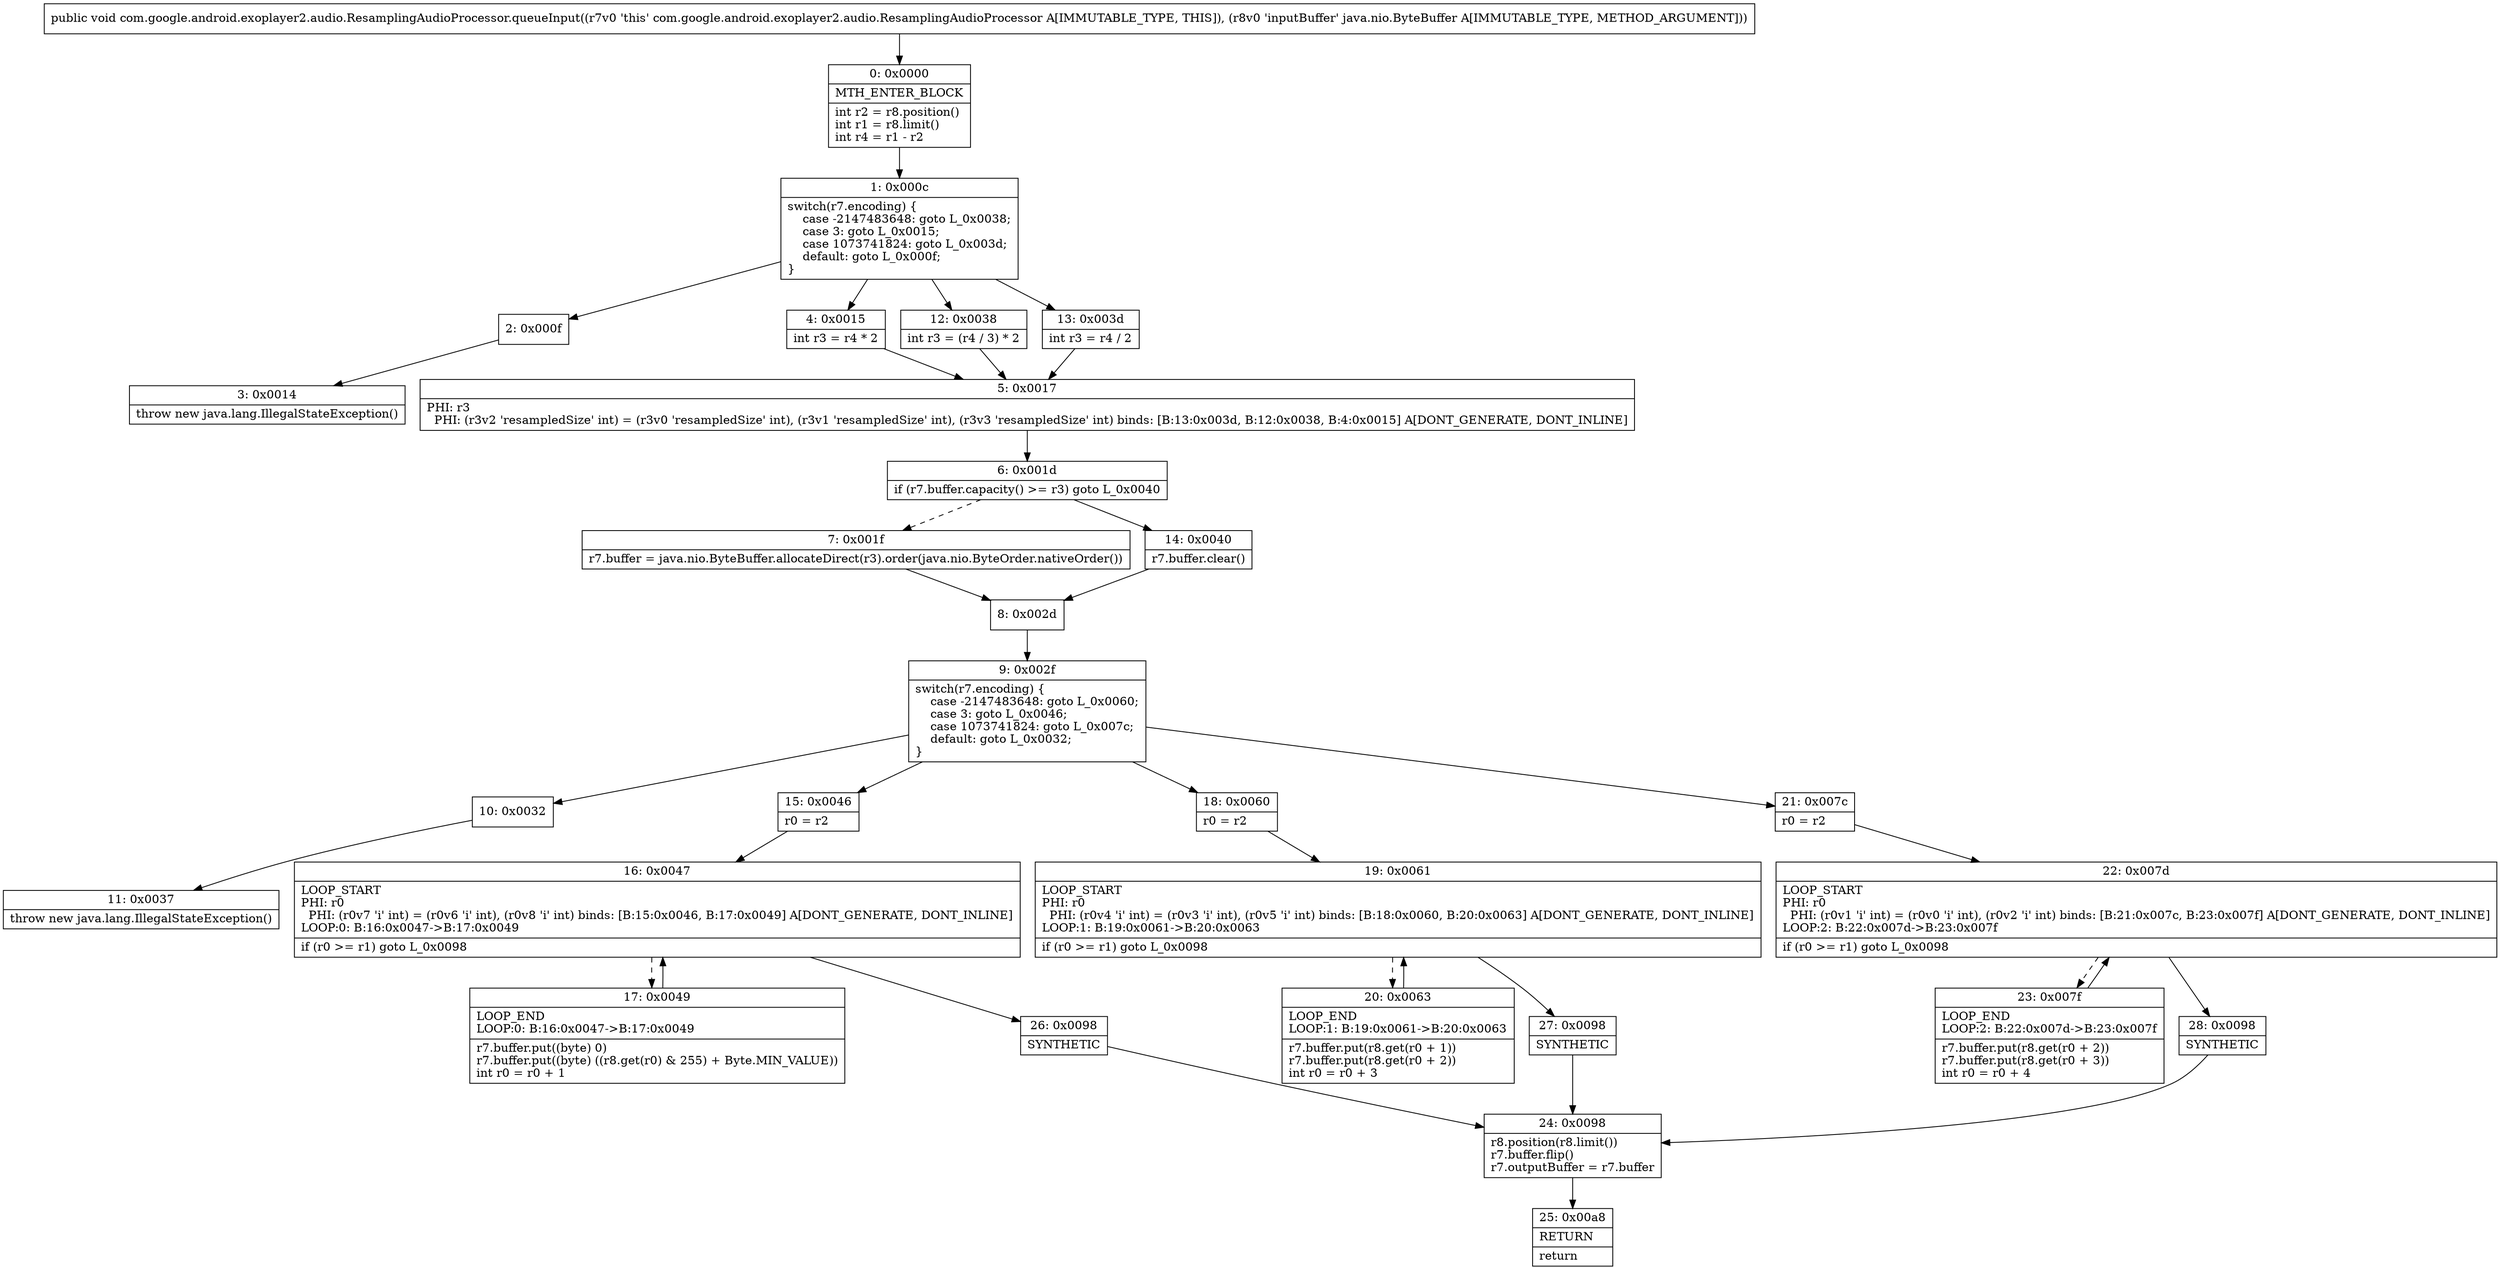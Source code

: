 digraph "CFG forcom.google.android.exoplayer2.audio.ResamplingAudioProcessor.queueInput(Ljava\/nio\/ByteBuffer;)V" {
Node_0 [shape=record,label="{0\:\ 0x0000|MTH_ENTER_BLOCK\l|int r2 = r8.position()\lint r1 = r8.limit()\lint r4 = r1 \- r2\l}"];
Node_1 [shape=record,label="{1\:\ 0x000c|switch(r7.encoding) \{\l    case \-2147483648: goto L_0x0038;\l    case 3: goto L_0x0015;\l    case 1073741824: goto L_0x003d;\l    default: goto L_0x000f;\l\}\l}"];
Node_2 [shape=record,label="{2\:\ 0x000f}"];
Node_3 [shape=record,label="{3\:\ 0x0014|throw new java.lang.IllegalStateException()\l}"];
Node_4 [shape=record,label="{4\:\ 0x0015|int r3 = r4 * 2\l}"];
Node_5 [shape=record,label="{5\:\ 0x0017|PHI: r3 \l  PHI: (r3v2 'resampledSize' int) = (r3v0 'resampledSize' int), (r3v1 'resampledSize' int), (r3v3 'resampledSize' int) binds: [B:13:0x003d, B:12:0x0038, B:4:0x0015] A[DONT_GENERATE, DONT_INLINE]\l}"];
Node_6 [shape=record,label="{6\:\ 0x001d|if (r7.buffer.capacity() \>= r3) goto L_0x0040\l}"];
Node_7 [shape=record,label="{7\:\ 0x001f|r7.buffer = java.nio.ByteBuffer.allocateDirect(r3).order(java.nio.ByteOrder.nativeOrder())\l}"];
Node_8 [shape=record,label="{8\:\ 0x002d}"];
Node_9 [shape=record,label="{9\:\ 0x002f|switch(r7.encoding) \{\l    case \-2147483648: goto L_0x0060;\l    case 3: goto L_0x0046;\l    case 1073741824: goto L_0x007c;\l    default: goto L_0x0032;\l\}\l}"];
Node_10 [shape=record,label="{10\:\ 0x0032}"];
Node_11 [shape=record,label="{11\:\ 0x0037|throw new java.lang.IllegalStateException()\l}"];
Node_12 [shape=record,label="{12\:\ 0x0038|int r3 = (r4 \/ 3) * 2\l}"];
Node_13 [shape=record,label="{13\:\ 0x003d|int r3 = r4 \/ 2\l}"];
Node_14 [shape=record,label="{14\:\ 0x0040|r7.buffer.clear()\l}"];
Node_15 [shape=record,label="{15\:\ 0x0046|r0 = r2\l}"];
Node_16 [shape=record,label="{16\:\ 0x0047|LOOP_START\lPHI: r0 \l  PHI: (r0v7 'i' int) = (r0v6 'i' int), (r0v8 'i' int) binds: [B:15:0x0046, B:17:0x0049] A[DONT_GENERATE, DONT_INLINE]\lLOOP:0: B:16:0x0047\-\>B:17:0x0049\l|if (r0 \>= r1) goto L_0x0098\l}"];
Node_17 [shape=record,label="{17\:\ 0x0049|LOOP_END\lLOOP:0: B:16:0x0047\-\>B:17:0x0049\l|r7.buffer.put((byte) 0)\lr7.buffer.put((byte) ((r8.get(r0) & 255) + Byte.MIN_VALUE))\lint r0 = r0 + 1\l}"];
Node_18 [shape=record,label="{18\:\ 0x0060|r0 = r2\l}"];
Node_19 [shape=record,label="{19\:\ 0x0061|LOOP_START\lPHI: r0 \l  PHI: (r0v4 'i' int) = (r0v3 'i' int), (r0v5 'i' int) binds: [B:18:0x0060, B:20:0x0063] A[DONT_GENERATE, DONT_INLINE]\lLOOP:1: B:19:0x0061\-\>B:20:0x0063\l|if (r0 \>= r1) goto L_0x0098\l}"];
Node_20 [shape=record,label="{20\:\ 0x0063|LOOP_END\lLOOP:1: B:19:0x0061\-\>B:20:0x0063\l|r7.buffer.put(r8.get(r0 + 1))\lr7.buffer.put(r8.get(r0 + 2))\lint r0 = r0 + 3\l}"];
Node_21 [shape=record,label="{21\:\ 0x007c|r0 = r2\l}"];
Node_22 [shape=record,label="{22\:\ 0x007d|LOOP_START\lPHI: r0 \l  PHI: (r0v1 'i' int) = (r0v0 'i' int), (r0v2 'i' int) binds: [B:21:0x007c, B:23:0x007f] A[DONT_GENERATE, DONT_INLINE]\lLOOP:2: B:22:0x007d\-\>B:23:0x007f\l|if (r0 \>= r1) goto L_0x0098\l}"];
Node_23 [shape=record,label="{23\:\ 0x007f|LOOP_END\lLOOP:2: B:22:0x007d\-\>B:23:0x007f\l|r7.buffer.put(r8.get(r0 + 2))\lr7.buffer.put(r8.get(r0 + 3))\lint r0 = r0 + 4\l}"];
Node_24 [shape=record,label="{24\:\ 0x0098|r8.position(r8.limit())\lr7.buffer.flip()\lr7.outputBuffer = r7.buffer\l}"];
Node_25 [shape=record,label="{25\:\ 0x00a8|RETURN\l|return\l}"];
Node_26 [shape=record,label="{26\:\ 0x0098|SYNTHETIC\l}"];
Node_27 [shape=record,label="{27\:\ 0x0098|SYNTHETIC\l}"];
Node_28 [shape=record,label="{28\:\ 0x0098|SYNTHETIC\l}"];
MethodNode[shape=record,label="{public void com.google.android.exoplayer2.audio.ResamplingAudioProcessor.queueInput((r7v0 'this' com.google.android.exoplayer2.audio.ResamplingAudioProcessor A[IMMUTABLE_TYPE, THIS]), (r8v0 'inputBuffer' java.nio.ByteBuffer A[IMMUTABLE_TYPE, METHOD_ARGUMENT])) }"];
MethodNode -> Node_0;
Node_0 -> Node_1;
Node_1 -> Node_2;
Node_1 -> Node_4;
Node_1 -> Node_12;
Node_1 -> Node_13;
Node_2 -> Node_3;
Node_4 -> Node_5;
Node_5 -> Node_6;
Node_6 -> Node_7[style=dashed];
Node_6 -> Node_14;
Node_7 -> Node_8;
Node_8 -> Node_9;
Node_9 -> Node_10;
Node_9 -> Node_15;
Node_9 -> Node_18;
Node_9 -> Node_21;
Node_10 -> Node_11;
Node_12 -> Node_5;
Node_13 -> Node_5;
Node_14 -> Node_8;
Node_15 -> Node_16;
Node_16 -> Node_17[style=dashed];
Node_16 -> Node_26;
Node_17 -> Node_16;
Node_18 -> Node_19;
Node_19 -> Node_20[style=dashed];
Node_19 -> Node_27;
Node_20 -> Node_19;
Node_21 -> Node_22;
Node_22 -> Node_23[style=dashed];
Node_22 -> Node_28;
Node_23 -> Node_22;
Node_24 -> Node_25;
Node_26 -> Node_24;
Node_27 -> Node_24;
Node_28 -> Node_24;
}

